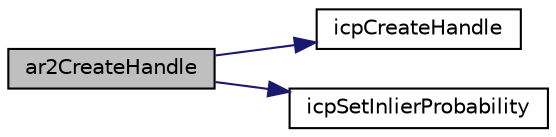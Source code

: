 digraph "ar2CreateHandle"
{
 // INTERACTIVE_SVG=YES
  edge [fontname="Helvetica",fontsize="10",labelfontname="Helvetica",labelfontsize="10"];
  node [fontname="Helvetica",fontsize="10",shape=record];
  rankdir="LR";
  Node1 [label="ar2CreateHandle",height=0.2,width=0.4,color="black", fillcolor="grey75", style="filled", fontcolor="black"];
  Node1 -> Node2 [color="midnightblue",fontsize="10",style="solid",fontname="Helvetica"];
  Node2 [label="icpCreateHandle",height=0.2,width=0.4,color="black", fillcolor="white", style="filled",URL="$icp_handle_8c.html#ae5a7f3015c4daa239f9bb569967d3d8e"];
  Node1 -> Node3 [color="midnightblue",fontsize="10",style="solid",fontname="Helvetica"];
  Node3 [label="icpSetInlierProbability",height=0.2,width=0.4,color="black", fillcolor="white", style="filled",URL="$icp_handle_8c.html#a9515de22165e8248a8742e1f5b9e4bef"];
}
